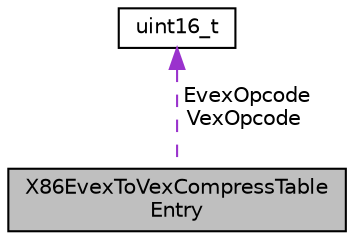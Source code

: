digraph "X86EvexToVexCompressTableEntry"
{
 // LATEX_PDF_SIZE
  bgcolor="transparent";
  edge [fontname="Helvetica",fontsize="10",labelfontname="Helvetica",labelfontsize="10"];
  node [fontname="Helvetica",fontsize="10",shape="box"];
  Node1 [label="X86EvexToVexCompressTable\lEntry",height=0.2,width=0.4,color="black", fillcolor="grey75", style="filled", fontcolor="black",tooltip=" "];
  Node2 -> Node1 [dir="back",color="darkorchid3",fontsize="10",style="dashed",label=" EvexOpcode\nVexOpcode" ,fontname="Helvetica"];
  Node2 [label="uint16_t",height=0.2,width=0.4,color="black",tooltip=" "];
}
